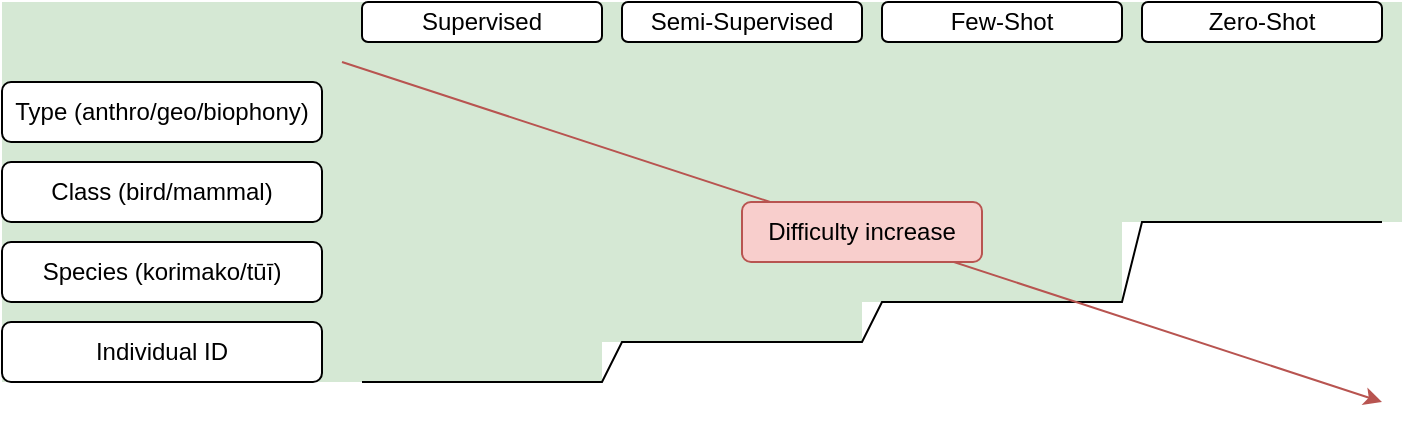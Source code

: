 <mxfile version="21.3.5" type="github">
  <diagram name="Page-1" id="Z8owpzGAuGShLWBpqUOi">
    <mxGraphModel dx="819" dy="457" grid="1" gridSize="10" guides="1" tooltips="1" connect="1" arrows="1" fold="1" page="1" pageScale="1" pageWidth="850" pageHeight="1100" math="0" shadow="0">
      <root>
        <mxCell id="0" />
        <mxCell id="1" parent="0" />
        <mxCell id="GH3wQTIReoRKFNqBMvGS-23" value="" style="rounded=0;whiteSpace=wrap;html=1;fillColor=#d5e8d4;strokeColor=none;" vertex="1" parent="1">
          <mxGeometry x="240" y="240" width="300" height="190" as="geometry" />
        </mxCell>
        <mxCell id="GH3wQTIReoRKFNqBMvGS-24" value="" style="rounded=0;whiteSpace=wrap;html=1;fillColor=#d5e8d4;strokeColor=none;" vertex="1" parent="1">
          <mxGeometry x="540" y="240" width="130" height="170" as="geometry" />
        </mxCell>
        <mxCell id="GH3wQTIReoRKFNqBMvGS-25" value="" style="rounded=0;whiteSpace=wrap;html=1;fillColor=#d5e8d4;strokeColor=none;" vertex="1" parent="1">
          <mxGeometry x="670" y="240" width="130" height="150" as="geometry" />
        </mxCell>
        <mxCell id="GH3wQTIReoRKFNqBMvGS-26" value="" style="rounded=0;whiteSpace=wrap;html=1;fillColor=#d5e8d4;strokeColor=none;" vertex="1" parent="1">
          <mxGeometry x="800" y="240" width="140" height="110" as="geometry" />
        </mxCell>
        <mxCell id="GH3wQTIReoRKFNqBMvGS-20" value="" style="endArrow=none;html=1;rounded=0;" edge="1" parent="1">
          <mxGeometry width="50" height="50" relative="1" as="geometry">
            <mxPoint x="420" y="430" as="sourcePoint" />
            <mxPoint x="930" y="350" as="targetPoint" />
            <Array as="points">
              <mxPoint x="540" y="430" />
              <mxPoint x="550" y="410" />
              <mxPoint x="670" y="410" />
              <mxPoint x="680" y="390" />
              <mxPoint x="800" y="390" />
              <mxPoint x="810" y="350" />
            </Array>
          </mxGeometry>
        </mxCell>
        <mxCell id="GH3wQTIReoRKFNqBMvGS-1" value="Type (anthro/geo/biophony)" style="rounded=1;whiteSpace=wrap;html=1;rotation=0;" vertex="1" parent="1">
          <mxGeometry x="240" y="280" width="160" height="30" as="geometry" />
        </mxCell>
        <mxCell id="GH3wQTIReoRKFNqBMvGS-2" value="Class (bird/mammal)" style="rounded=1;whiteSpace=wrap;html=1;rotation=0;" vertex="1" parent="1">
          <mxGeometry x="240" y="320" width="160" height="30" as="geometry" />
        </mxCell>
        <mxCell id="GH3wQTIReoRKFNqBMvGS-3" value="Species (korimako/tūī)" style="rounded=1;whiteSpace=wrap;html=1;rotation=0;" vertex="1" parent="1">
          <mxGeometry x="240" y="360" width="160" height="30" as="geometry" />
        </mxCell>
        <mxCell id="GH3wQTIReoRKFNqBMvGS-4" value="Individual ID" style="rounded=1;whiteSpace=wrap;html=1;rotation=0;" vertex="1" parent="1">
          <mxGeometry x="240" y="400" width="160" height="30" as="geometry" />
        </mxCell>
        <mxCell id="GH3wQTIReoRKFNqBMvGS-6" value="Zero-Shot" style="rounded=1;whiteSpace=wrap;html=1;" vertex="1" parent="1">
          <mxGeometry x="810" y="240" width="120" height="20" as="geometry" />
        </mxCell>
        <mxCell id="GH3wQTIReoRKFNqBMvGS-7" value="Few-Shot" style="rounded=1;whiteSpace=wrap;html=1;" vertex="1" parent="1">
          <mxGeometry x="680" y="240" width="120" height="20" as="geometry" />
        </mxCell>
        <mxCell id="GH3wQTIReoRKFNqBMvGS-8" value="Semi-Supervised" style="rounded=1;whiteSpace=wrap;html=1;" vertex="1" parent="1">
          <mxGeometry x="550" y="240" width="120" height="20" as="geometry" />
        </mxCell>
        <mxCell id="GH3wQTIReoRKFNqBMvGS-9" value="Supervised" style="rounded=1;whiteSpace=wrap;html=1;" vertex="1" parent="1">
          <mxGeometry x="420" y="240" width="120" height="20" as="geometry" />
        </mxCell>
        <mxCell id="GH3wQTIReoRKFNqBMvGS-10" value="" style="endArrow=classic;html=1;rounded=0;fillColor=#f8cecc;strokeColor=#b85450;" edge="1" parent="1">
          <mxGeometry width="50" height="50" relative="1" as="geometry">
            <mxPoint x="410" y="270" as="sourcePoint" />
            <mxPoint x="930" y="440" as="targetPoint" />
          </mxGeometry>
        </mxCell>
        <mxCell id="GH3wQTIReoRKFNqBMvGS-14" value="Difficulty increase" style="rounded=1;whiteSpace=wrap;html=1;fillColor=#f8cecc;strokeColor=#b85450;" vertex="1" parent="1">
          <mxGeometry x="610" y="340" width="120" height="30" as="geometry" />
        </mxCell>
      </root>
    </mxGraphModel>
  </diagram>
</mxfile>
